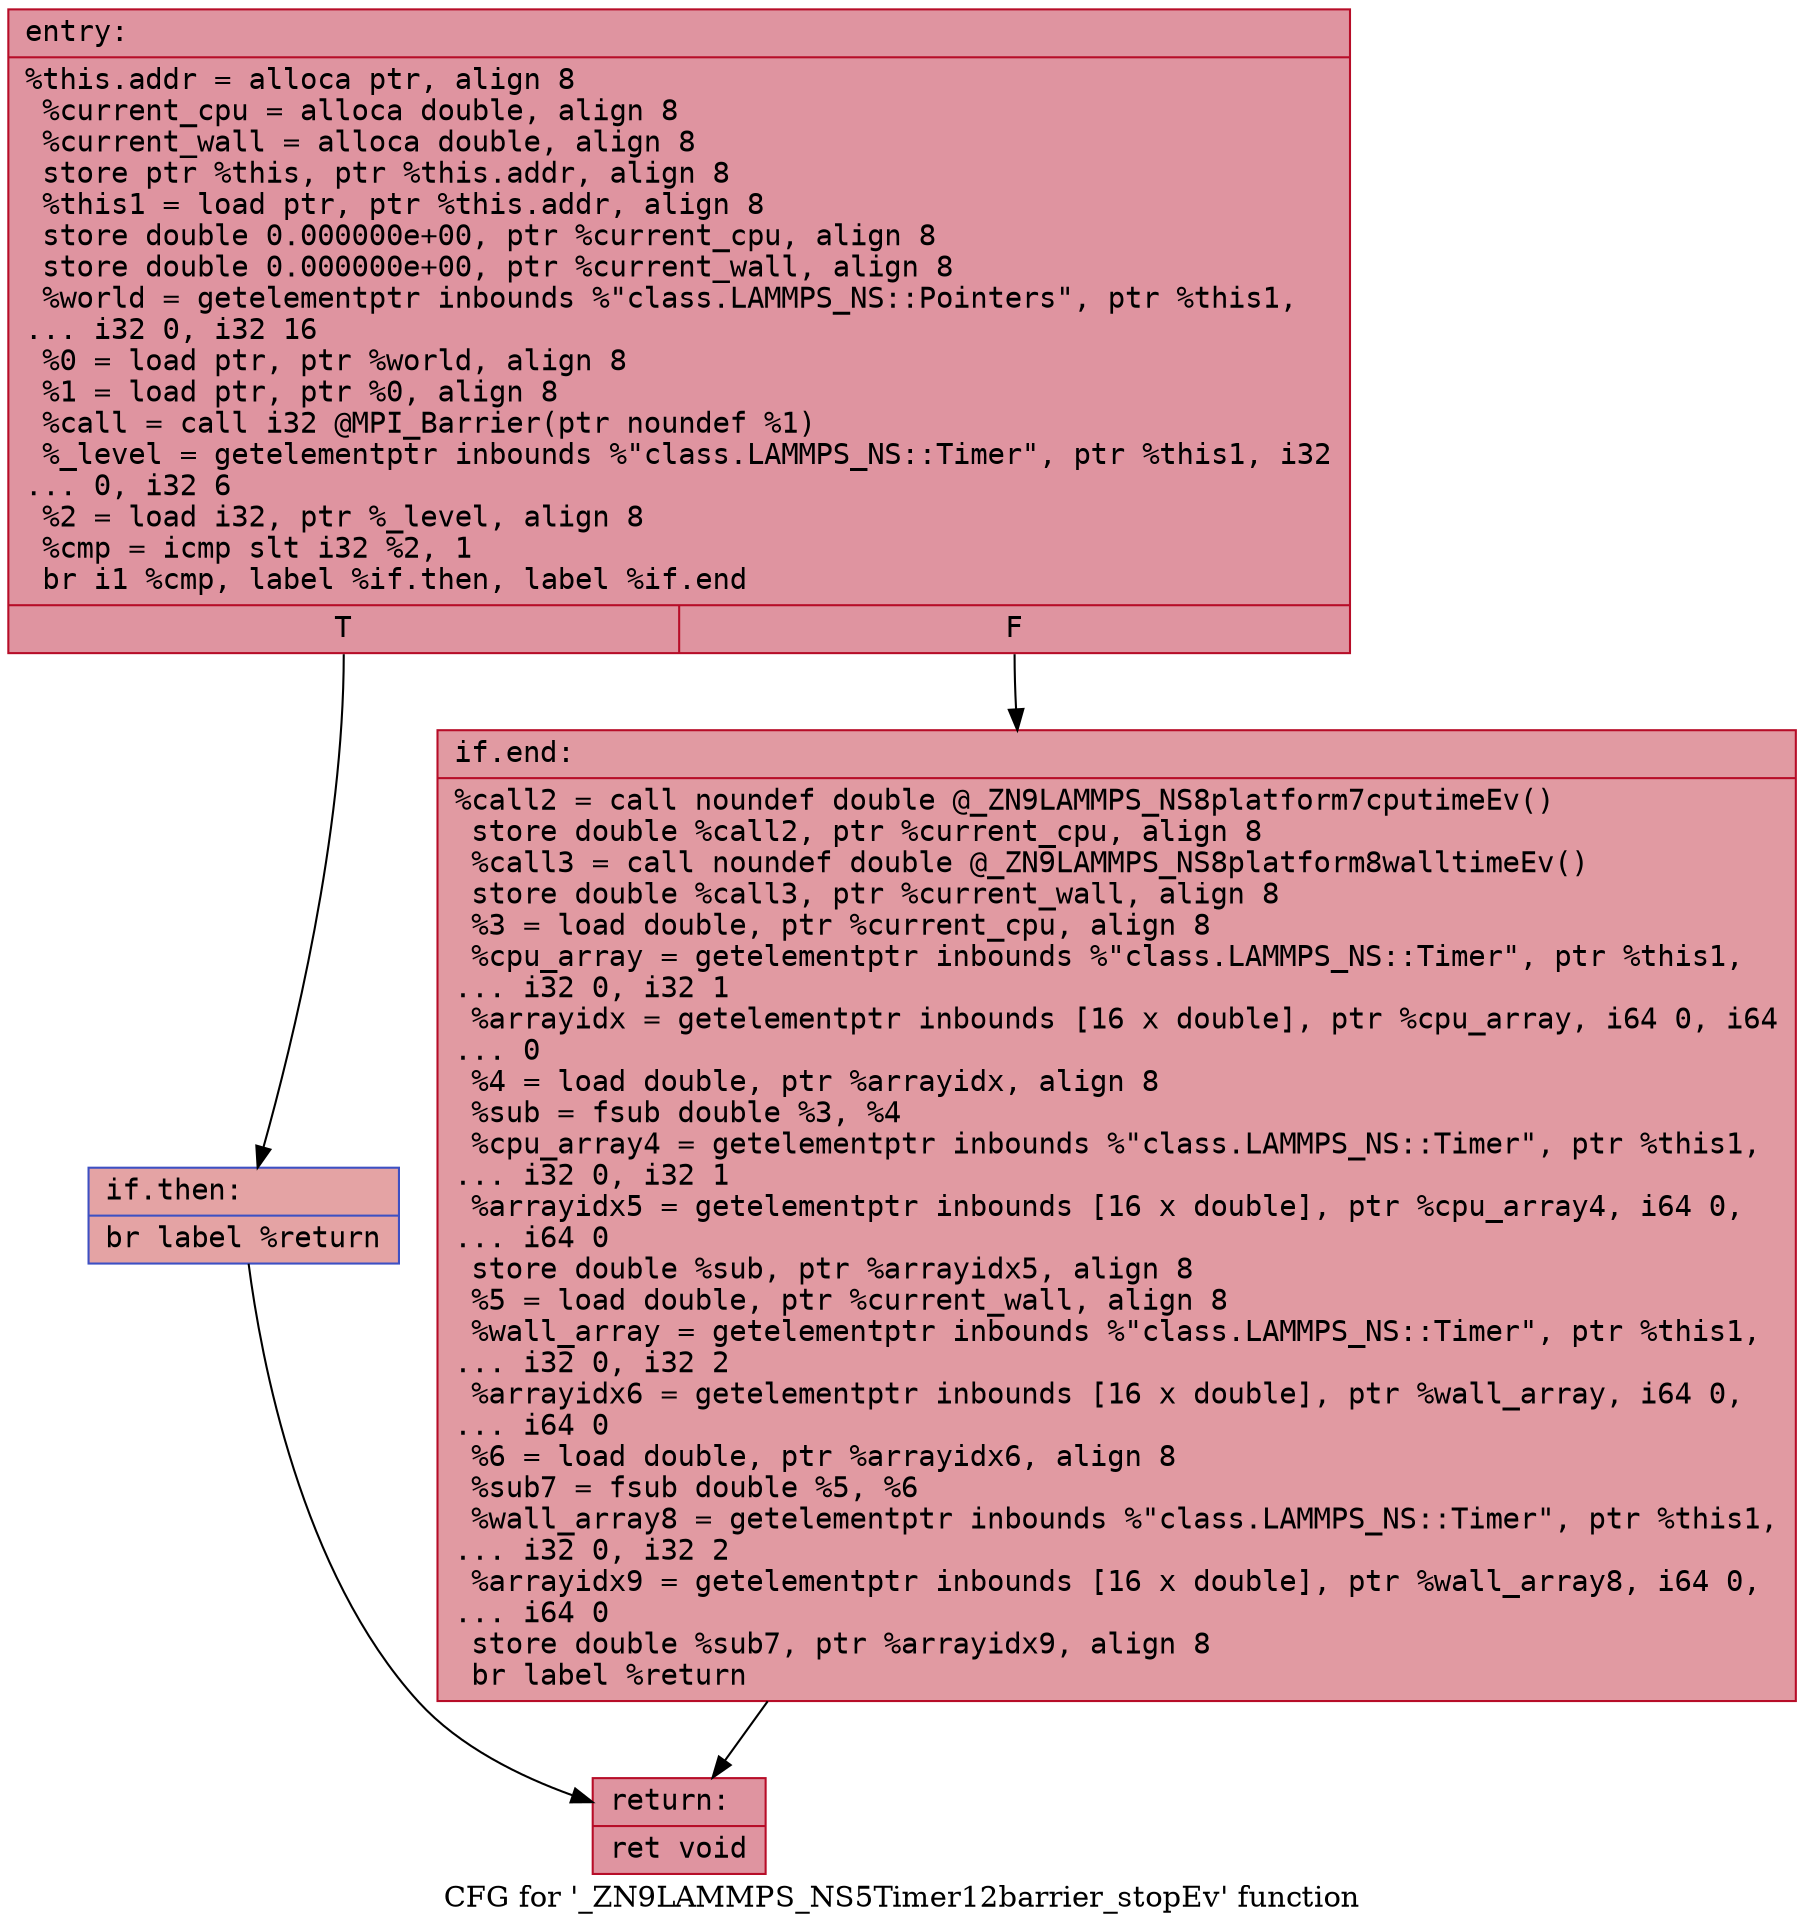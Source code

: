 digraph "CFG for '_ZN9LAMMPS_NS5Timer12barrier_stopEv' function" {
	label="CFG for '_ZN9LAMMPS_NS5Timer12barrier_stopEv' function";

	Node0x562e535a60c0 [shape=record,color="#b70d28ff", style=filled, fillcolor="#b70d2870" fontname="Courier",label="{entry:\l|  %this.addr = alloca ptr, align 8\l  %current_cpu = alloca double, align 8\l  %current_wall = alloca double, align 8\l  store ptr %this, ptr %this.addr, align 8\l  %this1 = load ptr, ptr %this.addr, align 8\l  store double 0.000000e+00, ptr %current_cpu, align 8\l  store double 0.000000e+00, ptr %current_wall, align 8\l  %world = getelementptr inbounds %\"class.LAMMPS_NS::Pointers\", ptr %this1,\l... i32 0, i32 16\l  %0 = load ptr, ptr %world, align 8\l  %1 = load ptr, ptr %0, align 8\l  %call = call i32 @MPI_Barrier(ptr noundef %1)\l  %_level = getelementptr inbounds %\"class.LAMMPS_NS::Timer\", ptr %this1, i32\l... 0, i32 6\l  %2 = load i32, ptr %_level, align 8\l  %cmp = icmp slt i32 %2, 1\l  br i1 %cmp, label %if.then, label %if.end\l|{<s0>T|<s1>F}}"];
	Node0x562e535a60c0:s0 -> Node0x562e535a6a50[tooltip="entry -> if.then\nProbability 37.50%" ];
	Node0x562e535a60c0:s1 -> Node0x562e535a6ac0[tooltip="entry -> if.end\nProbability 62.50%" ];
	Node0x562e535a6a50 [shape=record,color="#3d50c3ff", style=filled, fillcolor="#c32e3170" fontname="Courier",label="{if.then:\l|  br label %return\l}"];
	Node0x562e535a6a50 -> Node0x562e535a6be0[tooltip="if.then -> return\nProbability 100.00%" ];
	Node0x562e535a6ac0 [shape=record,color="#b70d28ff", style=filled, fillcolor="#bb1b2c70" fontname="Courier",label="{if.end:\l|  %call2 = call noundef double @_ZN9LAMMPS_NS8platform7cputimeEv()\l  store double %call2, ptr %current_cpu, align 8\l  %call3 = call noundef double @_ZN9LAMMPS_NS8platform8walltimeEv()\l  store double %call3, ptr %current_wall, align 8\l  %3 = load double, ptr %current_cpu, align 8\l  %cpu_array = getelementptr inbounds %\"class.LAMMPS_NS::Timer\", ptr %this1,\l... i32 0, i32 1\l  %arrayidx = getelementptr inbounds [16 x double], ptr %cpu_array, i64 0, i64\l... 0\l  %4 = load double, ptr %arrayidx, align 8\l  %sub = fsub double %3, %4\l  %cpu_array4 = getelementptr inbounds %\"class.LAMMPS_NS::Timer\", ptr %this1,\l... i32 0, i32 1\l  %arrayidx5 = getelementptr inbounds [16 x double], ptr %cpu_array4, i64 0,\l... i64 0\l  store double %sub, ptr %arrayidx5, align 8\l  %5 = load double, ptr %current_wall, align 8\l  %wall_array = getelementptr inbounds %\"class.LAMMPS_NS::Timer\", ptr %this1,\l... i32 0, i32 2\l  %arrayidx6 = getelementptr inbounds [16 x double], ptr %wall_array, i64 0,\l... i64 0\l  %6 = load double, ptr %arrayidx6, align 8\l  %sub7 = fsub double %5, %6\l  %wall_array8 = getelementptr inbounds %\"class.LAMMPS_NS::Timer\", ptr %this1,\l... i32 0, i32 2\l  %arrayidx9 = getelementptr inbounds [16 x double], ptr %wall_array8, i64 0,\l... i64 0\l  store double %sub7, ptr %arrayidx9, align 8\l  br label %return\l}"];
	Node0x562e535a6ac0 -> Node0x562e535a6be0[tooltip="if.end -> return\nProbability 100.00%" ];
	Node0x562e535a6be0 [shape=record,color="#b70d28ff", style=filled, fillcolor="#b70d2870" fontname="Courier",label="{return:\l|  ret void\l}"];
}
